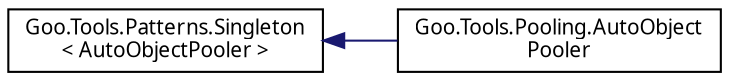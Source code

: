 digraph "Graphical Class Hierarchy"
{
 // LATEX_PDF_SIZE
  edge [fontname="Calibrii",fontsize="10",labelfontname="Calibrii",labelfontsize="10"];
  node [fontname="Calibrii",fontsize="10",shape=record];
  rankdir="LR";
  Node0 [label="Goo.Tools.Patterns.Singleton\l\< AutoObjectPooler \>",height=0.2,width=0.4,color="black", fillcolor="white", style="filled",URL="$d3/d25/classGoo_1_1Tools_1_1Patterns_1_1Singleton.html",tooltip=" "];
  Node0 -> Node1 [dir="back",color="midnightblue",fontsize="10",style="solid",fontname="Calibrii"];
  Node1 [label="Goo.Tools.Pooling.AutoObject\lPooler",height=0.2,width=0.4,color="black", fillcolor="white", style="filled",URL="$d6/d3b/classGoo_1_1Tools_1_1Pooling_1_1AutoObjectPooler.html",tooltip=" "];
}
